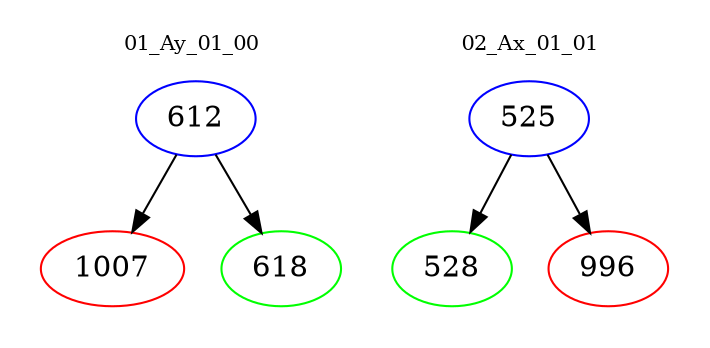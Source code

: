 digraph{
subgraph cluster_0 {
color = white
label = "01_Ay_01_00";
fontsize=10;
T0_612 [label="612", color="blue"]
T0_612 -> T0_1007 [color="black"]
T0_1007 [label="1007", color="red"]
T0_612 -> T0_618 [color="black"]
T0_618 [label="618", color="green"]
}
subgraph cluster_1 {
color = white
label = "02_Ax_01_01";
fontsize=10;
T1_525 [label="525", color="blue"]
T1_525 -> T1_528 [color="black"]
T1_528 [label="528", color="green"]
T1_525 -> T1_996 [color="black"]
T1_996 [label="996", color="red"]
}
}
